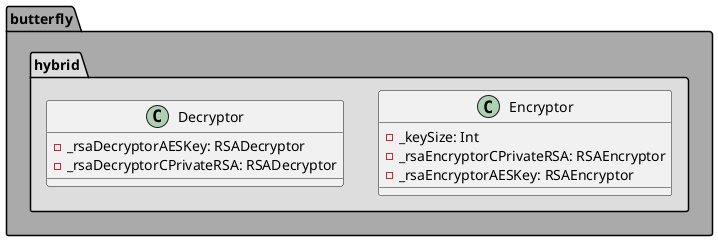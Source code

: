 @startuml
'https://plantuml.com/sequence-diagram

package butterfly #AAAAAA
{

package hybrid #DDDDDD
{

class Encryptor
{
    - _keySize: Int
    - _rsaEncryptorCPrivateRSA: RSAEncryptor
    - _rsaEncryptorAESKey: RSAEncryptor
}

class Decryptor
{

    -_rsaDecryptorAESKey: RSADecryptor
    -_rsaDecryptorCPrivateRSA: RSADecryptor
}

}

}
@enduml